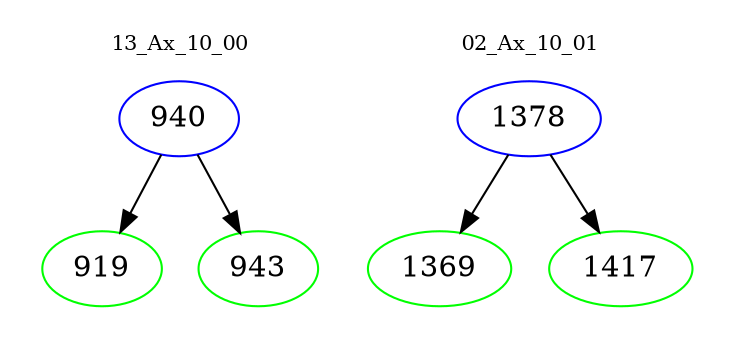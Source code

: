 digraph{
subgraph cluster_0 {
color = white
label = "13_Ax_10_00";
fontsize=10;
T0_940 [label="940", color="blue"]
T0_940 -> T0_919 [color="black"]
T0_919 [label="919", color="green"]
T0_940 -> T0_943 [color="black"]
T0_943 [label="943", color="green"]
}
subgraph cluster_1 {
color = white
label = "02_Ax_10_01";
fontsize=10;
T1_1378 [label="1378", color="blue"]
T1_1378 -> T1_1369 [color="black"]
T1_1369 [label="1369", color="green"]
T1_1378 -> T1_1417 [color="black"]
T1_1417 [label="1417", color="green"]
}
}
